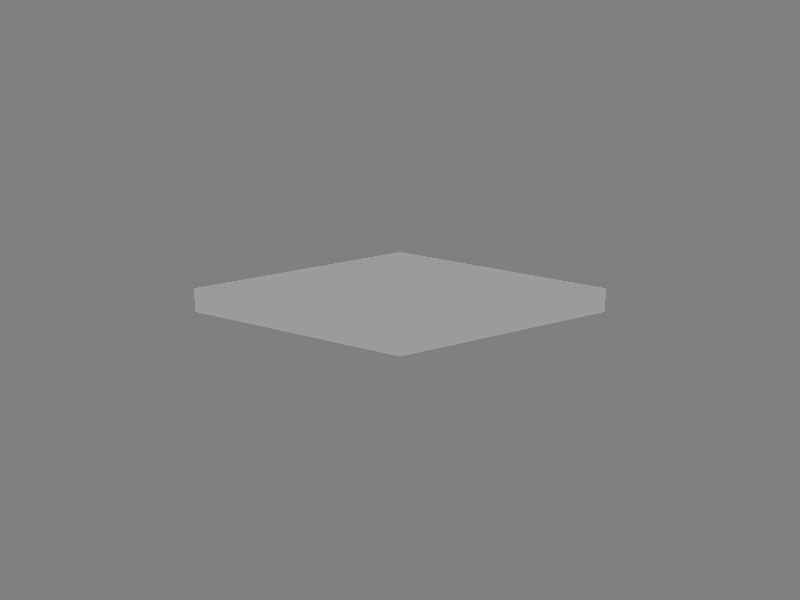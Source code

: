 #version 2.5
#include "colors.inc"

background { color Gray50 }



camera{
    location <0, 10, -50>
    //up <0, 0.15, 0>      
    //right <0.15, 0, 0>
    look_at < 0, 0, 0>
    angle 18.4
}


light_source {
  <20,10,7>             // light's position (translated below)
  color White       // light's color
  area_light
  <3, 0, 0> <0, 0, 3> // lights spread out across this distance (x * z)   
  2, 2                // total number of lights in grid (4x*4z = 16 lights)
    
  }
  
  
box{
    <-3, 0.25,  -3>,
    < 3, -0.25, 3>
    pigment {
             color rgb<2.3,2.3,2.3>*0.265
            }    
    rotate y*45
    }


